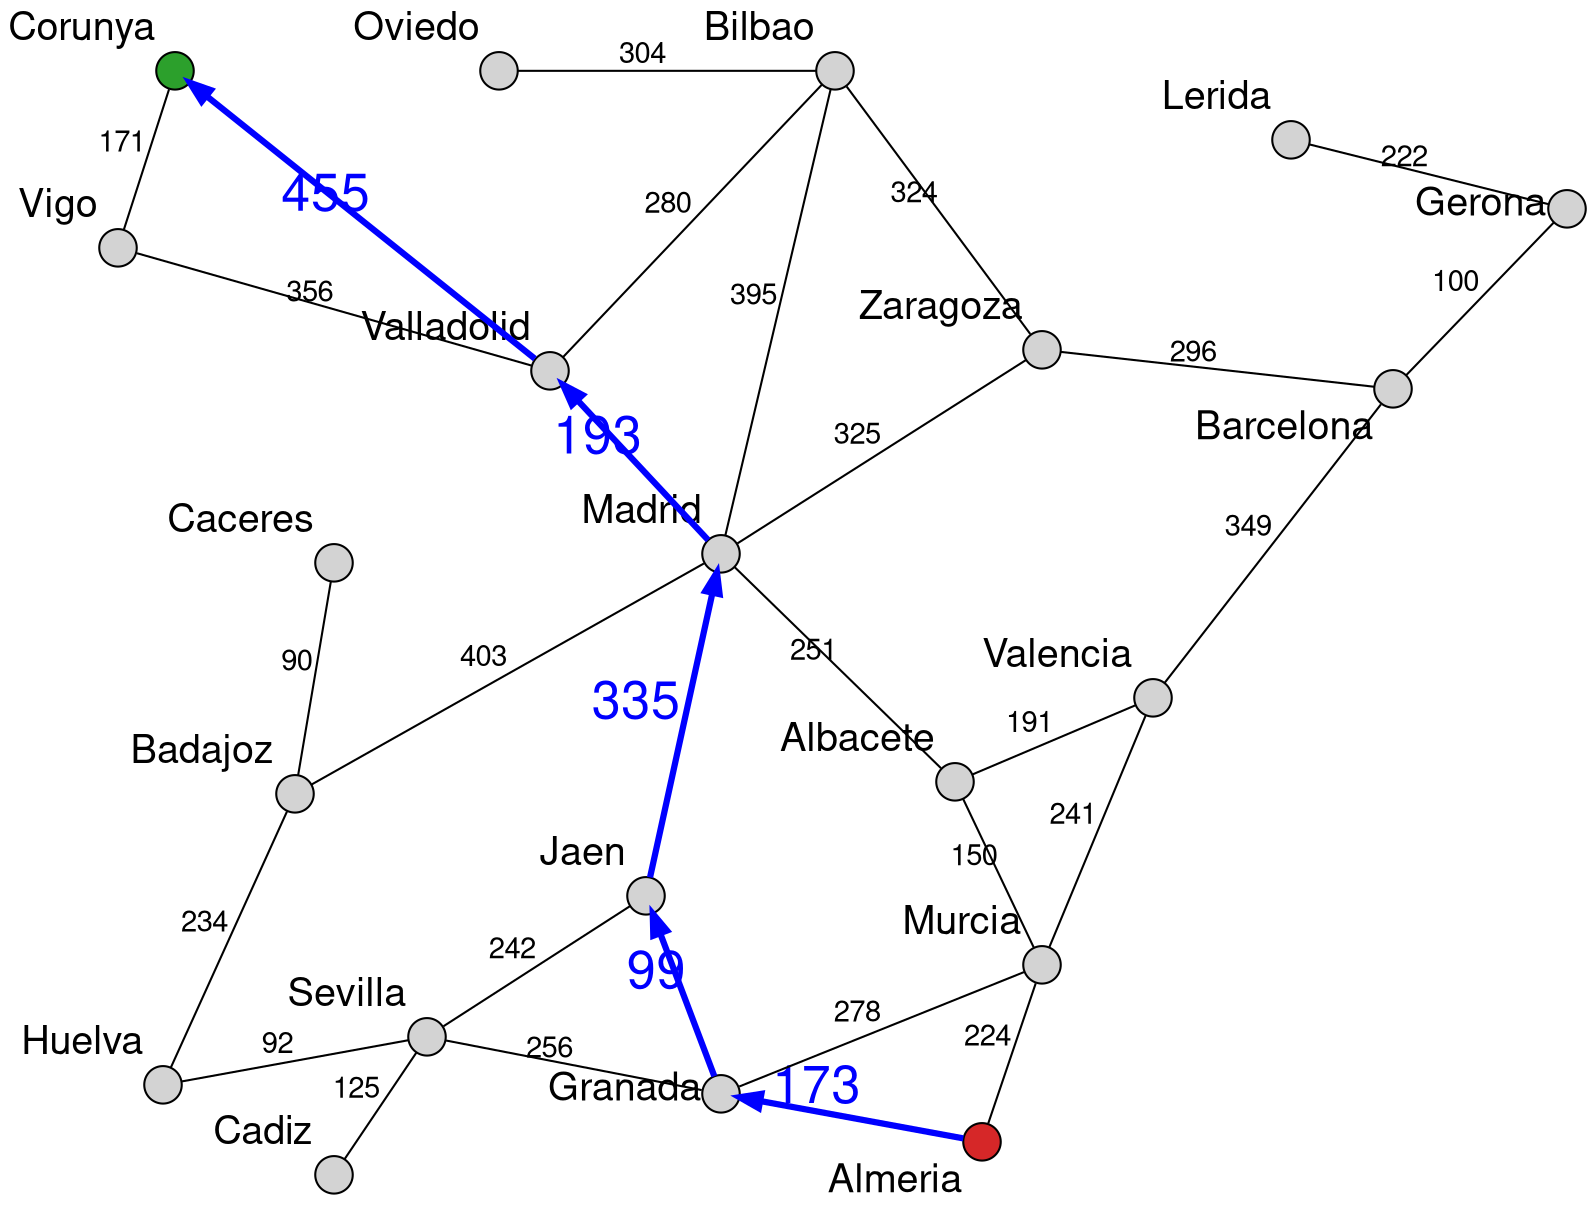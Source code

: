 digraph EDALand_reduced {

	layout=neato
	fontname="Helvetica,Arial,sans-serif"
	node [fontname="Helvetica,Arial,sans-serif", fontsize=19]
	edge [fontname="Helvetica,Arial,sans-serif"]
	rankdir=LR;

    node [style=filled, shape=circle, height=0.25]
    // edge [dir=none] 

	// nodes

	Almeria [xlabel="Almeria", pos="7.16,0.22!", label="", fillcolor="#d62728"] 
	Granada [xlabel="Granada", pos="5.42,0.54!" , label=""]
	Cadiz [xlabel="Cadiz", pos="2.84,0!", label=""]
	Huelva [xlabel="Huelva", pos="1.7,0.6!", label=""]
	Sevilla [xlabel="Sevilla", pos="3.46,0.92!", label=""]
	Jaen [xlabel="Jaen", pos="4.92,1.86!", label=""]
	Murcia [xlabel="Murcia", pos="7.56,1.4!", label=""]
	Caceres [xlabel="Caceres", pos="2.84,4.08!", label=""]
	Badajoz [xlabel="Badajoz", pos="2.58,2.54!", label=""]
	Albacete [xlabel="Albacete", pos="6.98,2.62!", label=""]
	Valencia [xlabel="Valencia", pos="8.3,3.18!", label=""]
	Madrid [xlabel="Madrid", pos="5.42,4.14!", label=""]
	Barcelona [xlabel="Barcelona", pos="9.9,5.24!", label=""]
	Gerona [xlabel="Gerona", pos="11.06,6.44!", label=""]
	Lerida [xlabel="Lerida", pos="9.22,6.9!", label=""]
	Zaragoza [xlabel="Zaragoza", pos="7.56,5.5!", label=""]
	Bilbao [xlabel="Bilbao", pos="6.18,7.36!", label=""]
	Oviedo [xlabel="Oviedo", pos="3.94,7.36!", label=""]
	Valladolid [xlabel="Valladolid", pos="4.28,5.36!", label=""]
	Vigo [xlabel="Vigo", pos="1.4,6.18!", label=""]
	Corunya [xlabel="Corunya", pos="1.78,7.36!", label="", fillcolor="#2ca02c"] 

	Almeria -> Granada [label="173" fontsize="25" fontcolor="blue" color="blue" penwidth=3.0] 
	Almeria -> Murcia [label="224" dir=none] 
	Granada -> Murcia [label="278" dir=none]
	Granada -> Jaen [label="99" fontsize="25" fontcolor="blue"  color="blue" penwidth=3.0]
	Granada -> Sevilla [label="256" dir=none]
	Cadiz -> Sevilla [label="125" dir=none]
	Huelva -> Sevilla [label="92" dir=none]
	Huelva -> Badajoz [label="234" dir=none]
	Sevilla -> Jaen [label="242" dir=none]
	Jaen -> Madrid [label="335" fontsize="25" fontcolor="blue" color="blue" penwidth=3.0]
	Murcia -> Albacete [label="150" dir=none]
	Murcia -> Valencia [label="241" dir=none]
	Caceres -> Badajoz [label="90"  dir=none]
	Badajoz -> Madrid [label="403" dir=none]
	Albacete -> Valencia [label="191" dir=none]
	Albacete -> Madrid [label="251" dir=none]
	Valencia -> Barcelona [label="349" dir=none]
	Madrid -> Zaragoza [label="325" dir=none]
	Madrid -> Bilbao [label="395" dir=none]
	Madrid -> Valladolid [label="193" fontsize="25" fontcolor="blue" color="blue" penwidth=3.0]
	Barcelona -> Zaragoza [label="296" dir=none]
	Barcelona -> Gerona [label="100" dir=none]
	Gerona -> Lerida [label="222" dir=none]
	Zaragoza -> Bilbao [label="324" dir=none]
	Bilbao -> Valladolid [label="280" dir=none]
	Bilbao -> Oviedo [label="304" dir=none]
	Valladolid -> Vigo [label="356" dir=none]
	Valladolid -> Corunya [label="455" fontsize="25" fontcolor="blue" color="blue" penwidth=3.0]
	Vigo -> Corunya [label="171" dir=none]
}